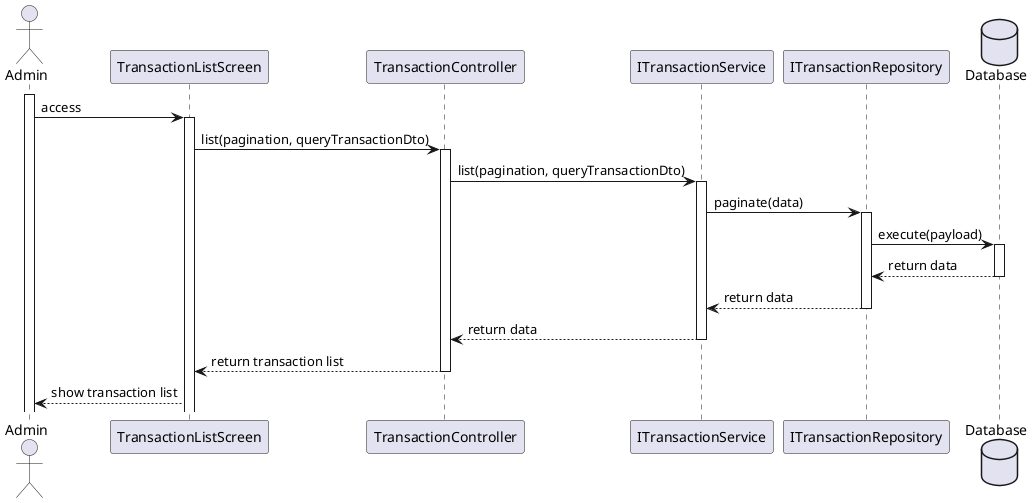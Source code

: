 @startuml

actor Admin
participant TransactionListScreen
participant TransactionController
participant ITransactionService
participant ITransactionRepository
database Database

activate Admin
Admin -> TransactionListScreen: access
activate TransactionListScreen

TransactionListScreen -> TransactionController: list(pagination, queryTransactionDto)
activate TransactionController

TransactionController -> ITransactionService: list(pagination, queryTransactionDto)
activate ITransactionService

ITransactionService -> ITransactionRepository: paginate(data)
activate ITransactionRepository

ITransactionRepository -> Database: execute(payload)
activate Database

Database --> ITransactionRepository: return data
deactivate Database

ITransactionRepository --> ITransactionService: return data
deactivate ITransactionRepository

ITransactionService --> TransactionController: return data
deactivate ITransactionService

TransactionController --> TransactionListScreen: return transaction list
deactivate TransactionController
TransactionListScreen --> Admin: show transaction list

@enduml